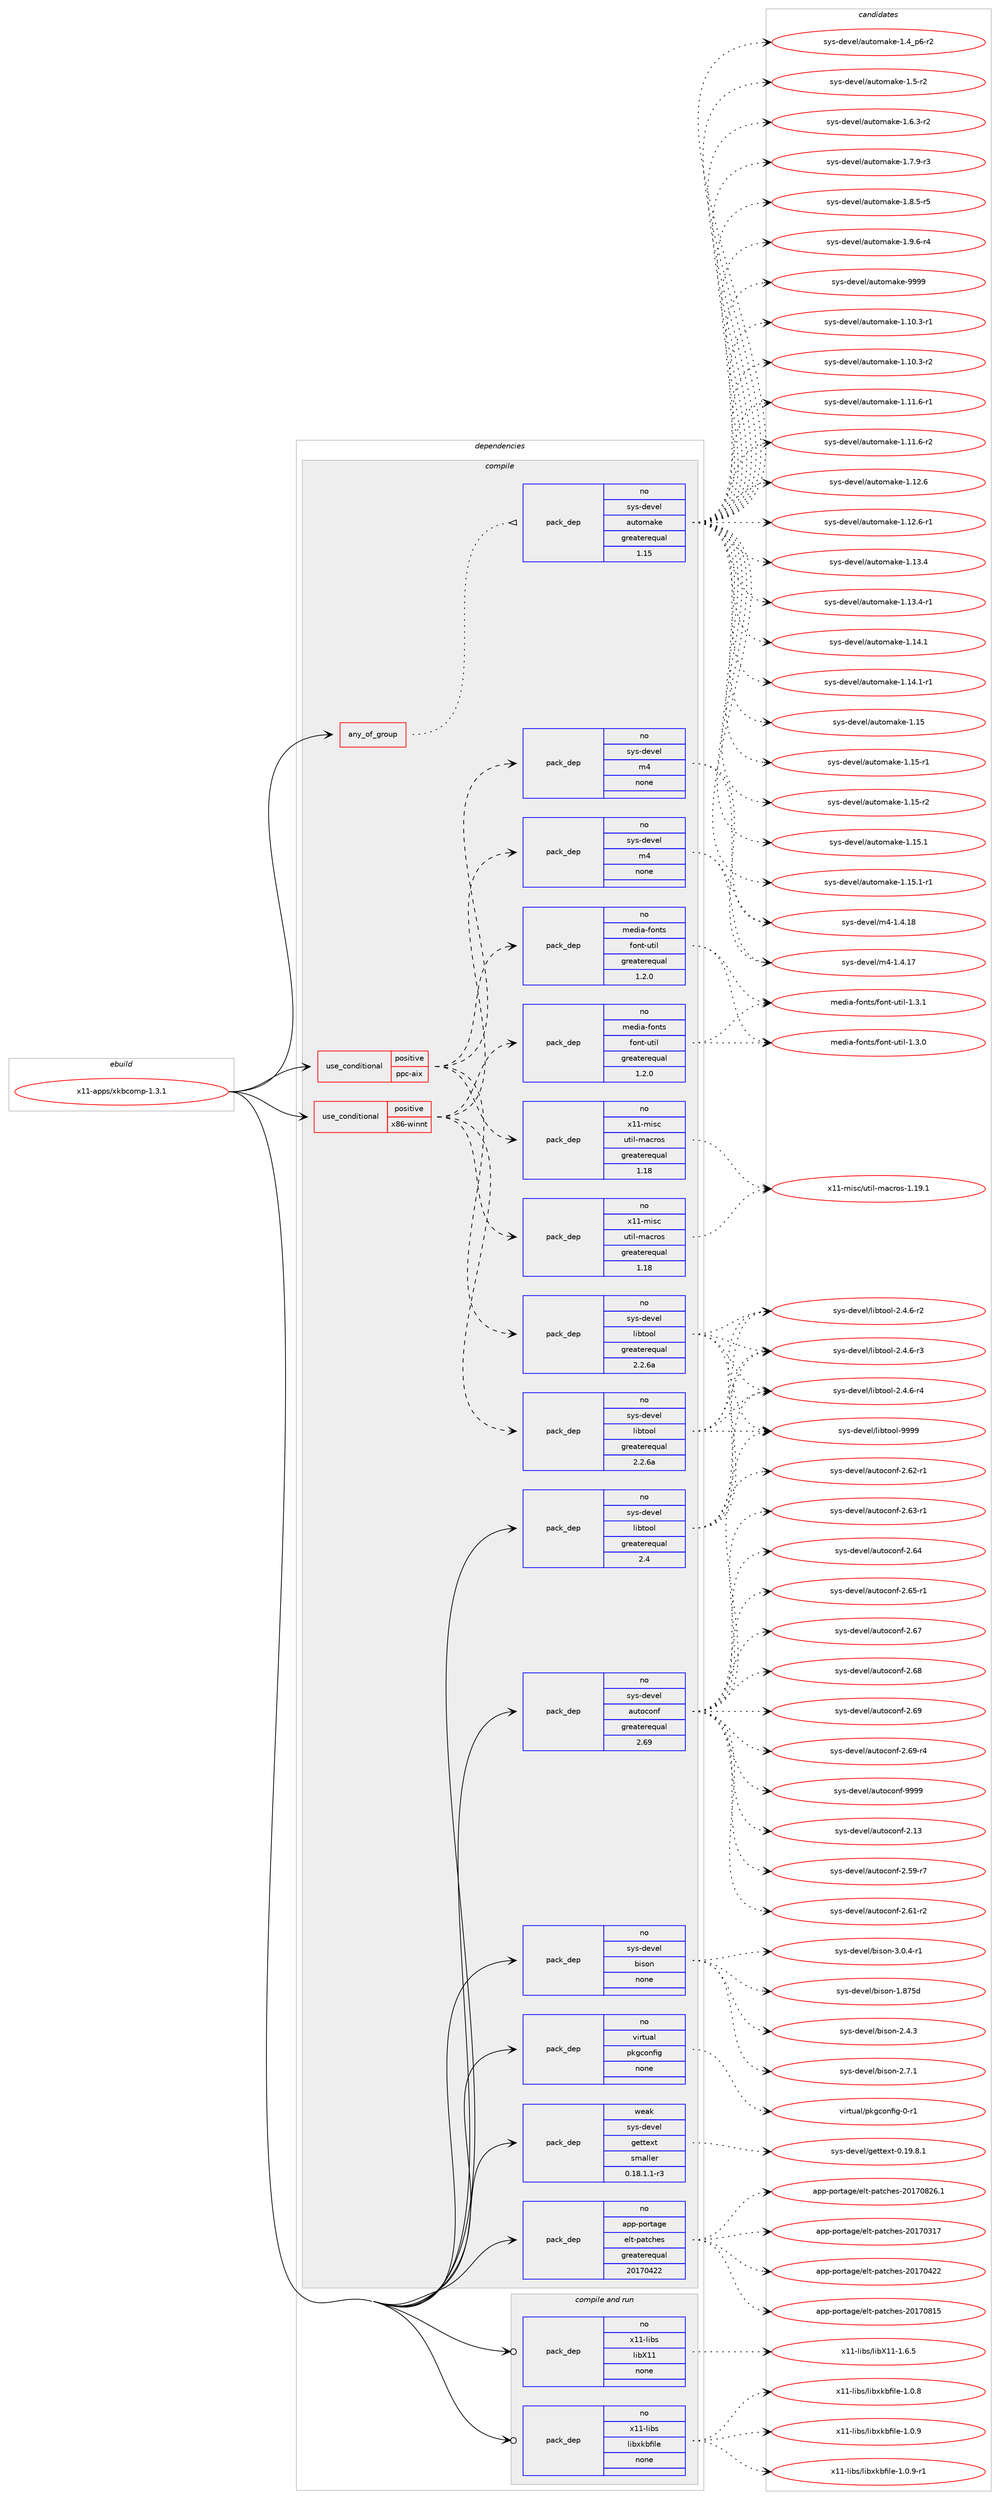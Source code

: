digraph prolog {

# *************
# Graph options
# *************

newrank=true;
concentrate=true;
compound=true;
graph [rankdir=LR,fontname=Helvetica,fontsize=10,ranksep=1.5];#, ranksep=2.5, nodesep=0.2];
edge  [arrowhead=vee];
node  [fontname=Helvetica,fontsize=10];

# **********
# The ebuild
# **********

subgraph cluster_leftcol {
color=gray;
rank=same;
label=<<i>ebuild</i>>;
id [label="x11-apps/xkbcomp-1.3.1", color=red, width=4, href="../x11-apps/xkbcomp-1.3.1.svg"];
}

# ****************
# The dependencies
# ****************

subgraph cluster_midcol {
color=gray;
label=<<i>dependencies</i>>;
subgraph cluster_compile {
fillcolor="#eeeeee";
style=filled;
label=<<i>compile</i>>;
subgraph any9067 {
dependency510445 [label=<<TABLE BORDER="0" CELLBORDER="1" CELLSPACING="0" CELLPADDING="4"><TR><TD CELLPADDING="10">any_of_group</TD></TR></TABLE>>, shape=none, color=red];subgraph pack379491 {
dependency510446 [label=<<TABLE BORDER="0" CELLBORDER="1" CELLSPACING="0" CELLPADDING="4" WIDTH="220"><TR><TD ROWSPAN="6" CELLPADDING="30">pack_dep</TD></TR><TR><TD WIDTH="110">no</TD></TR><TR><TD>sys-devel</TD></TR><TR><TD>automake</TD></TR><TR><TD>greaterequal</TD></TR><TR><TD>1.15</TD></TR></TABLE>>, shape=none, color=blue];
}
dependency510445:e -> dependency510446:w [weight=20,style="dotted",arrowhead="oinv"];
}
id:e -> dependency510445:w [weight=20,style="solid",arrowhead="vee"];
subgraph cond121548 {
dependency510447 [label=<<TABLE BORDER="0" CELLBORDER="1" CELLSPACING="0" CELLPADDING="4"><TR><TD ROWSPAN="3" CELLPADDING="10">use_conditional</TD></TR><TR><TD>positive</TD></TR><TR><TD>ppc-aix</TD></TR></TABLE>>, shape=none, color=red];
subgraph pack379492 {
dependency510448 [label=<<TABLE BORDER="0" CELLBORDER="1" CELLSPACING="0" CELLPADDING="4" WIDTH="220"><TR><TD ROWSPAN="6" CELLPADDING="30">pack_dep</TD></TR><TR><TD WIDTH="110">no</TD></TR><TR><TD>sys-devel</TD></TR><TR><TD>libtool</TD></TR><TR><TD>greaterequal</TD></TR><TR><TD>2.2.6a</TD></TR></TABLE>>, shape=none, color=blue];
}
dependency510447:e -> dependency510448:w [weight=20,style="dashed",arrowhead="vee"];
subgraph pack379493 {
dependency510449 [label=<<TABLE BORDER="0" CELLBORDER="1" CELLSPACING="0" CELLPADDING="4" WIDTH="220"><TR><TD ROWSPAN="6" CELLPADDING="30">pack_dep</TD></TR><TR><TD WIDTH="110">no</TD></TR><TR><TD>sys-devel</TD></TR><TR><TD>m4</TD></TR><TR><TD>none</TD></TR><TR><TD></TD></TR></TABLE>>, shape=none, color=blue];
}
dependency510447:e -> dependency510449:w [weight=20,style="dashed",arrowhead="vee"];
subgraph pack379494 {
dependency510450 [label=<<TABLE BORDER="0" CELLBORDER="1" CELLSPACING="0" CELLPADDING="4" WIDTH="220"><TR><TD ROWSPAN="6" CELLPADDING="30">pack_dep</TD></TR><TR><TD WIDTH="110">no</TD></TR><TR><TD>x11-misc</TD></TR><TR><TD>util-macros</TD></TR><TR><TD>greaterequal</TD></TR><TR><TD>1.18</TD></TR></TABLE>>, shape=none, color=blue];
}
dependency510447:e -> dependency510450:w [weight=20,style="dashed",arrowhead="vee"];
subgraph pack379495 {
dependency510451 [label=<<TABLE BORDER="0" CELLBORDER="1" CELLSPACING="0" CELLPADDING="4" WIDTH="220"><TR><TD ROWSPAN="6" CELLPADDING="30">pack_dep</TD></TR><TR><TD WIDTH="110">no</TD></TR><TR><TD>media-fonts</TD></TR><TR><TD>font-util</TD></TR><TR><TD>greaterequal</TD></TR><TR><TD>1.2.0</TD></TR></TABLE>>, shape=none, color=blue];
}
dependency510447:e -> dependency510451:w [weight=20,style="dashed",arrowhead="vee"];
}
id:e -> dependency510447:w [weight=20,style="solid",arrowhead="vee"];
subgraph cond121549 {
dependency510452 [label=<<TABLE BORDER="0" CELLBORDER="1" CELLSPACING="0" CELLPADDING="4"><TR><TD ROWSPAN="3" CELLPADDING="10">use_conditional</TD></TR><TR><TD>positive</TD></TR><TR><TD>x86-winnt</TD></TR></TABLE>>, shape=none, color=red];
subgraph pack379496 {
dependency510453 [label=<<TABLE BORDER="0" CELLBORDER="1" CELLSPACING="0" CELLPADDING="4" WIDTH="220"><TR><TD ROWSPAN="6" CELLPADDING="30">pack_dep</TD></TR><TR><TD WIDTH="110">no</TD></TR><TR><TD>sys-devel</TD></TR><TR><TD>libtool</TD></TR><TR><TD>greaterequal</TD></TR><TR><TD>2.2.6a</TD></TR></TABLE>>, shape=none, color=blue];
}
dependency510452:e -> dependency510453:w [weight=20,style="dashed",arrowhead="vee"];
subgraph pack379497 {
dependency510454 [label=<<TABLE BORDER="0" CELLBORDER="1" CELLSPACING="0" CELLPADDING="4" WIDTH="220"><TR><TD ROWSPAN="6" CELLPADDING="30">pack_dep</TD></TR><TR><TD WIDTH="110">no</TD></TR><TR><TD>sys-devel</TD></TR><TR><TD>m4</TD></TR><TR><TD>none</TD></TR><TR><TD></TD></TR></TABLE>>, shape=none, color=blue];
}
dependency510452:e -> dependency510454:w [weight=20,style="dashed",arrowhead="vee"];
subgraph pack379498 {
dependency510455 [label=<<TABLE BORDER="0" CELLBORDER="1" CELLSPACING="0" CELLPADDING="4" WIDTH="220"><TR><TD ROWSPAN="6" CELLPADDING="30">pack_dep</TD></TR><TR><TD WIDTH="110">no</TD></TR><TR><TD>x11-misc</TD></TR><TR><TD>util-macros</TD></TR><TR><TD>greaterequal</TD></TR><TR><TD>1.18</TD></TR></TABLE>>, shape=none, color=blue];
}
dependency510452:e -> dependency510455:w [weight=20,style="dashed",arrowhead="vee"];
subgraph pack379499 {
dependency510456 [label=<<TABLE BORDER="0" CELLBORDER="1" CELLSPACING="0" CELLPADDING="4" WIDTH="220"><TR><TD ROWSPAN="6" CELLPADDING="30">pack_dep</TD></TR><TR><TD WIDTH="110">no</TD></TR><TR><TD>media-fonts</TD></TR><TR><TD>font-util</TD></TR><TR><TD>greaterequal</TD></TR><TR><TD>1.2.0</TD></TR></TABLE>>, shape=none, color=blue];
}
dependency510452:e -> dependency510456:w [weight=20,style="dashed",arrowhead="vee"];
}
id:e -> dependency510452:w [weight=20,style="solid",arrowhead="vee"];
subgraph pack379500 {
dependency510457 [label=<<TABLE BORDER="0" CELLBORDER="1" CELLSPACING="0" CELLPADDING="4" WIDTH="220"><TR><TD ROWSPAN="6" CELLPADDING="30">pack_dep</TD></TR><TR><TD WIDTH="110">no</TD></TR><TR><TD>app-portage</TD></TR><TR><TD>elt-patches</TD></TR><TR><TD>greaterequal</TD></TR><TR><TD>20170422</TD></TR></TABLE>>, shape=none, color=blue];
}
id:e -> dependency510457:w [weight=20,style="solid",arrowhead="vee"];
subgraph pack379501 {
dependency510458 [label=<<TABLE BORDER="0" CELLBORDER="1" CELLSPACING="0" CELLPADDING="4" WIDTH="220"><TR><TD ROWSPAN="6" CELLPADDING="30">pack_dep</TD></TR><TR><TD WIDTH="110">no</TD></TR><TR><TD>sys-devel</TD></TR><TR><TD>autoconf</TD></TR><TR><TD>greaterequal</TD></TR><TR><TD>2.69</TD></TR></TABLE>>, shape=none, color=blue];
}
id:e -> dependency510458:w [weight=20,style="solid",arrowhead="vee"];
subgraph pack379502 {
dependency510459 [label=<<TABLE BORDER="0" CELLBORDER="1" CELLSPACING="0" CELLPADDING="4" WIDTH="220"><TR><TD ROWSPAN="6" CELLPADDING="30">pack_dep</TD></TR><TR><TD WIDTH="110">no</TD></TR><TR><TD>sys-devel</TD></TR><TR><TD>bison</TD></TR><TR><TD>none</TD></TR><TR><TD></TD></TR></TABLE>>, shape=none, color=blue];
}
id:e -> dependency510459:w [weight=20,style="solid",arrowhead="vee"];
subgraph pack379503 {
dependency510460 [label=<<TABLE BORDER="0" CELLBORDER="1" CELLSPACING="0" CELLPADDING="4" WIDTH="220"><TR><TD ROWSPAN="6" CELLPADDING="30">pack_dep</TD></TR><TR><TD WIDTH="110">no</TD></TR><TR><TD>sys-devel</TD></TR><TR><TD>libtool</TD></TR><TR><TD>greaterequal</TD></TR><TR><TD>2.4</TD></TR></TABLE>>, shape=none, color=blue];
}
id:e -> dependency510460:w [weight=20,style="solid",arrowhead="vee"];
subgraph pack379504 {
dependency510461 [label=<<TABLE BORDER="0" CELLBORDER="1" CELLSPACING="0" CELLPADDING="4" WIDTH="220"><TR><TD ROWSPAN="6" CELLPADDING="30">pack_dep</TD></TR><TR><TD WIDTH="110">no</TD></TR><TR><TD>virtual</TD></TR><TR><TD>pkgconfig</TD></TR><TR><TD>none</TD></TR><TR><TD></TD></TR></TABLE>>, shape=none, color=blue];
}
id:e -> dependency510461:w [weight=20,style="solid",arrowhead="vee"];
subgraph pack379505 {
dependency510462 [label=<<TABLE BORDER="0" CELLBORDER="1" CELLSPACING="0" CELLPADDING="4" WIDTH="220"><TR><TD ROWSPAN="6" CELLPADDING="30">pack_dep</TD></TR><TR><TD WIDTH="110">weak</TD></TR><TR><TD>sys-devel</TD></TR><TR><TD>gettext</TD></TR><TR><TD>smaller</TD></TR><TR><TD>0.18.1.1-r3</TD></TR></TABLE>>, shape=none, color=blue];
}
id:e -> dependency510462:w [weight=20,style="solid",arrowhead="vee"];
}
subgraph cluster_compileandrun {
fillcolor="#eeeeee";
style=filled;
label=<<i>compile and run</i>>;
subgraph pack379506 {
dependency510463 [label=<<TABLE BORDER="0" CELLBORDER="1" CELLSPACING="0" CELLPADDING="4" WIDTH="220"><TR><TD ROWSPAN="6" CELLPADDING="30">pack_dep</TD></TR><TR><TD WIDTH="110">no</TD></TR><TR><TD>x11-libs</TD></TR><TR><TD>libX11</TD></TR><TR><TD>none</TD></TR><TR><TD></TD></TR></TABLE>>, shape=none, color=blue];
}
id:e -> dependency510463:w [weight=20,style="solid",arrowhead="odotvee"];
subgraph pack379507 {
dependency510464 [label=<<TABLE BORDER="0" CELLBORDER="1" CELLSPACING="0" CELLPADDING="4" WIDTH="220"><TR><TD ROWSPAN="6" CELLPADDING="30">pack_dep</TD></TR><TR><TD WIDTH="110">no</TD></TR><TR><TD>x11-libs</TD></TR><TR><TD>libxkbfile</TD></TR><TR><TD>none</TD></TR><TR><TD></TD></TR></TABLE>>, shape=none, color=blue];
}
id:e -> dependency510464:w [weight=20,style="solid",arrowhead="odotvee"];
}
subgraph cluster_run {
fillcolor="#eeeeee";
style=filled;
label=<<i>run</i>>;
}
}

# **************
# The candidates
# **************

subgraph cluster_choices {
rank=same;
color=gray;
label=<<i>candidates</i>>;

subgraph choice379491 {
color=black;
nodesep=1;
choice11512111545100101118101108479711711611110997107101454946494846514511449 [label="sys-devel/automake-1.10.3-r1", color=red, width=4,href="../sys-devel/automake-1.10.3-r1.svg"];
choice11512111545100101118101108479711711611110997107101454946494846514511450 [label="sys-devel/automake-1.10.3-r2", color=red, width=4,href="../sys-devel/automake-1.10.3-r2.svg"];
choice11512111545100101118101108479711711611110997107101454946494946544511449 [label="sys-devel/automake-1.11.6-r1", color=red, width=4,href="../sys-devel/automake-1.11.6-r1.svg"];
choice11512111545100101118101108479711711611110997107101454946494946544511450 [label="sys-devel/automake-1.11.6-r2", color=red, width=4,href="../sys-devel/automake-1.11.6-r2.svg"];
choice1151211154510010111810110847971171161111099710710145494649504654 [label="sys-devel/automake-1.12.6", color=red, width=4,href="../sys-devel/automake-1.12.6.svg"];
choice11512111545100101118101108479711711611110997107101454946495046544511449 [label="sys-devel/automake-1.12.6-r1", color=red, width=4,href="../sys-devel/automake-1.12.6-r1.svg"];
choice1151211154510010111810110847971171161111099710710145494649514652 [label="sys-devel/automake-1.13.4", color=red, width=4,href="../sys-devel/automake-1.13.4.svg"];
choice11512111545100101118101108479711711611110997107101454946495146524511449 [label="sys-devel/automake-1.13.4-r1", color=red, width=4,href="../sys-devel/automake-1.13.4-r1.svg"];
choice1151211154510010111810110847971171161111099710710145494649524649 [label="sys-devel/automake-1.14.1", color=red, width=4,href="../sys-devel/automake-1.14.1.svg"];
choice11512111545100101118101108479711711611110997107101454946495246494511449 [label="sys-devel/automake-1.14.1-r1", color=red, width=4,href="../sys-devel/automake-1.14.1-r1.svg"];
choice115121115451001011181011084797117116111109971071014549464953 [label="sys-devel/automake-1.15", color=red, width=4,href="../sys-devel/automake-1.15.svg"];
choice1151211154510010111810110847971171161111099710710145494649534511449 [label="sys-devel/automake-1.15-r1", color=red, width=4,href="../sys-devel/automake-1.15-r1.svg"];
choice1151211154510010111810110847971171161111099710710145494649534511450 [label="sys-devel/automake-1.15-r2", color=red, width=4,href="../sys-devel/automake-1.15-r2.svg"];
choice1151211154510010111810110847971171161111099710710145494649534649 [label="sys-devel/automake-1.15.1", color=red, width=4,href="../sys-devel/automake-1.15.1.svg"];
choice11512111545100101118101108479711711611110997107101454946495346494511449 [label="sys-devel/automake-1.15.1-r1", color=red, width=4,href="../sys-devel/automake-1.15.1-r1.svg"];
choice115121115451001011181011084797117116111109971071014549465295112544511450 [label="sys-devel/automake-1.4_p6-r2", color=red, width=4,href="../sys-devel/automake-1.4_p6-r2.svg"];
choice11512111545100101118101108479711711611110997107101454946534511450 [label="sys-devel/automake-1.5-r2", color=red, width=4,href="../sys-devel/automake-1.5-r2.svg"];
choice115121115451001011181011084797117116111109971071014549465446514511450 [label="sys-devel/automake-1.6.3-r2", color=red, width=4,href="../sys-devel/automake-1.6.3-r2.svg"];
choice115121115451001011181011084797117116111109971071014549465546574511451 [label="sys-devel/automake-1.7.9-r3", color=red, width=4,href="../sys-devel/automake-1.7.9-r3.svg"];
choice115121115451001011181011084797117116111109971071014549465646534511453 [label="sys-devel/automake-1.8.5-r5", color=red, width=4,href="../sys-devel/automake-1.8.5-r5.svg"];
choice115121115451001011181011084797117116111109971071014549465746544511452 [label="sys-devel/automake-1.9.6-r4", color=red, width=4,href="../sys-devel/automake-1.9.6-r4.svg"];
choice115121115451001011181011084797117116111109971071014557575757 [label="sys-devel/automake-9999", color=red, width=4,href="../sys-devel/automake-9999.svg"];
dependency510446:e -> choice11512111545100101118101108479711711611110997107101454946494846514511449:w [style=dotted,weight="100"];
dependency510446:e -> choice11512111545100101118101108479711711611110997107101454946494846514511450:w [style=dotted,weight="100"];
dependency510446:e -> choice11512111545100101118101108479711711611110997107101454946494946544511449:w [style=dotted,weight="100"];
dependency510446:e -> choice11512111545100101118101108479711711611110997107101454946494946544511450:w [style=dotted,weight="100"];
dependency510446:e -> choice1151211154510010111810110847971171161111099710710145494649504654:w [style=dotted,weight="100"];
dependency510446:e -> choice11512111545100101118101108479711711611110997107101454946495046544511449:w [style=dotted,weight="100"];
dependency510446:e -> choice1151211154510010111810110847971171161111099710710145494649514652:w [style=dotted,weight="100"];
dependency510446:e -> choice11512111545100101118101108479711711611110997107101454946495146524511449:w [style=dotted,weight="100"];
dependency510446:e -> choice1151211154510010111810110847971171161111099710710145494649524649:w [style=dotted,weight="100"];
dependency510446:e -> choice11512111545100101118101108479711711611110997107101454946495246494511449:w [style=dotted,weight="100"];
dependency510446:e -> choice115121115451001011181011084797117116111109971071014549464953:w [style=dotted,weight="100"];
dependency510446:e -> choice1151211154510010111810110847971171161111099710710145494649534511449:w [style=dotted,weight="100"];
dependency510446:e -> choice1151211154510010111810110847971171161111099710710145494649534511450:w [style=dotted,weight="100"];
dependency510446:e -> choice1151211154510010111810110847971171161111099710710145494649534649:w [style=dotted,weight="100"];
dependency510446:e -> choice11512111545100101118101108479711711611110997107101454946495346494511449:w [style=dotted,weight="100"];
dependency510446:e -> choice115121115451001011181011084797117116111109971071014549465295112544511450:w [style=dotted,weight="100"];
dependency510446:e -> choice11512111545100101118101108479711711611110997107101454946534511450:w [style=dotted,weight="100"];
dependency510446:e -> choice115121115451001011181011084797117116111109971071014549465446514511450:w [style=dotted,weight="100"];
dependency510446:e -> choice115121115451001011181011084797117116111109971071014549465546574511451:w [style=dotted,weight="100"];
dependency510446:e -> choice115121115451001011181011084797117116111109971071014549465646534511453:w [style=dotted,weight="100"];
dependency510446:e -> choice115121115451001011181011084797117116111109971071014549465746544511452:w [style=dotted,weight="100"];
dependency510446:e -> choice115121115451001011181011084797117116111109971071014557575757:w [style=dotted,weight="100"];
}
subgraph choice379492 {
color=black;
nodesep=1;
choice1151211154510010111810110847108105981161111111084550465246544511450 [label="sys-devel/libtool-2.4.6-r2", color=red, width=4,href="../sys-devel/libtool-2.4.6-r2.svg"];
choice1151211154510010111810110847108105981161111111084550465246544511451 [label="sys-devel/libtool-2.4.6-r3", color=red, width=4,href="../sys-devel/libtool-2.4.6-r3.svg"];
choice1151211154510010111810110847108105981161111111084550465246544511452 [label="sys-devel/libtool-2.4.6-r4", color=red, width=4,href="../sys-devel/libtool-2.4.6-r4.svg"];
choice1151211154510010111810110847108105981161111111084557575757 [label="sys-devel/libtool-9999", color=red, width=4,href="../sys-devel/libtool-9999.svg"];
dependency510448:e -> choice1151211154510010111810110847108105981161111111084550465246544511450:w [style=dotted,weight="100"];
dependency510448:e -> choice1151211154510010111810110847108105981161111111084550465246544511451:w [style=dotted,weight="100"];
dependency510448:e -> choice1151211154510010111810110847108105981161111111084550465246544511452:w [style=dotted,weight="100"];
dependency510448:e -> choice1151211154510010111810110847108105981161111111084557575757:w [style=dotted,weight="100"];
}
subgraph choice379493 {
color=black;
nodesep=1;
choice11512111545100101118101108471095245494652464955 [label="sys-devel/m4-1.4.17", color=red, width=4,href="../sys-devel/m4-1.4.17.svg"];
choice11512111545100101118101108471095245494652464956 [label="sys-devel/m4-1.4.18", color=red, width=4,href="../sys-devel/m4-1.4.18.svg"];
dependency510449:e -> choice11512111545100101118101108471095245494652464955:w [style=dotted,weight="100"];
dependency510449:e -> choice11512111545100101118101108471095245494652464956:w [style=dotted,weight="100"];
}
subgraph choice379494 {
color=black;
nodesep=1;
choice120494945109105115994711711610510845109979911411111545494649574649 [label="x11-misc/util-macros-1.19.1", color=red, width=4,href="../x11-misc/util-macros-1.19.1.svg"];
dependency510450:e -> choice120494945109105115994711711610510845109979911411111545494649574649:w [style=dotted,weight="100"];
}
subgraph choice379495 {
color=black;
nodesep=1;
choice10910110010597451021111101161154710211111011645117116105108454946514648 [label="media-fonts/font-util-1.3.0", color=red, width=4,href="../media-fonts/font-util-1.3.0.svg"];
choice10910110010597451021111101161154710211111011645117116105108454946514649 [label="media-fonts/font-util-1.3.1", color=red, width=4,href="../media-fonts/font-util-1.3.1.svg"];
dependency510451:e -> choice10910110010597451021111101161154710211111011645117116105108454946514648:w [style=dotted,weight="100"];
dependency510451:e -> choice10910110010597451021111101161154710211111011645117116105108454946514649:w [style=dotted,weight="100"];
}
subgraph choice379496 {
color=black;
nodesep=1;
choice1151211154510010111810110847108105981161111111084550465246544511450 [label="sys-devel/libtool-2.4.6-r2", color=red, width=4,href="../sys-devel/libtool-2.4.6-r2.svg"];
choice1151211154510010111810110847108105981161111111084550465246544511451 [label="sys-devel/libtool-2.4.6-r3", color=red, width=4,href="../sys-devel/libtool-2.4.6-r3.svg"];
choice1151211154510010111810110847108105981161111111084550465246544511452 [label="sys-devel/libtool-2.4.6-r4", color=red, width=4,href="../sys-devel/libtool-2.4.6-r4.svg"];
choice1151211154510010111810110847108105981161111111084557575757 [label="sys-devel/libtool-9999", color=red, width=4,href="../sys-devel/libtool-9999.svg"];
dependency510453:e -> choice1151211154510010111810110847108105981161111111084550465246544511450:w [style=dotted,weight="100"];
dependency510453:e -> choice1151211154510010111810110847108105981161111111084550465246544511451:w [style=dotted,weight="100"];
dependency510453:e -> choice1151211154510010111810110847108105981161111111084550465246544511452:w [style=dotted,weight="100"];
dependency510453:e -> choice1151211154510010111810110847108105981161111111084557575757:w [style=dotted,weight="100"];
}
subgraph choice379497 {
color=black;
nodesep=1;
choice11512111545100101118101108471095245494652464955 [label="sys-devel/m4-1.4.17", color=red, width=4,href="../sys-devel/m4-1.4.17.svg"];
choice11512111545100101118101108471095245494652464956 [label="sys-devel/m4-1.4.18", color=red, width=4,href="../sys-devel/m4-1.4.18.svg"];
dependency510454:e -> choice11512111545100101118101108471095245494652464955:w [style=dotted,weight="100"];
dependency510454:e -> choice11512111545100101118101108471095245494652464956:w [style=dotted,weight="100"];
}
subgraph choice379498 {
color=black;
nodesep=1;
choice120494945109105115994711711610510845109979911411111545494649574649 [label="x11-misc/util-macros-1.19.1", color=red, width=4,href="../x11-misc/util-macros-1.19.1.svg"];
dependency510455:e -> choice120494945109105115994711711610510845109979911411111545494649574649:w [style=dotted,weight="100"];
}
subgraph choice379499 {
color=black;
nodesep=1;
choice10910110010597451021111101161154710211111011645117116105108454946514648 [label="media-fonts/font-util-1.3.0", color=red, width=4,href="../media-fonts/font-util-1.3.0.svg"];
choice10910110010597451021111101161154710211111011645117116105108454946514649 [label="media-fonts/font-util-1.3.1", color=red, width=4,href="../media-fonts/font-util-1.3.1.svg"];
dependency510456:e -> choice10910110010597451021111101161154710211111011645117116105108454946514648:w [style=dotted,weight="100"];
dependency510456:e -> choice10910110010597451021111101161154710211111011645117116105108454946514649:w [style=dotted,weight="100"];
}
subgraph choice379500 {
color=black;
nodesep=1;
choice97112112451121111141169710310147101108116451129711699104101115455048495548514955 [label="app-portage/elt-patches-20170317", color=red, width=4,href="../app-portage/elt-patches-20170317.svg"];
choice97112112451121111141169710310147101108116451129711699104101115455048495548525050 [label="app-portage/elt-patches-20170422", color=red, width=4,href="../app-portage/elt-patches-20170422.svg"];
choice97112112451121111141169710310147101108116451129711699104101115455048495548564953 [label="app-portage/elt-patches-20170815", color=red, width=4,href="../app-portage/elt-patches-20170815.svg"];
choice971121124511211111411697103101471011081164511297116991041011154550484955485650544649 [label="app-portage/elt-patches-20170826.1", color=red, width=4,href="../app-portage/elt-patches-20170826.1.svg"];
dependency510457:e -> choice97112112451121111141169710310147101108116451129711699104101115455048495548514955:w [style=dotted,weight="100"];
dependency510457:e -> choice97112112451121111141169710310147101108116451129711699104101115455048495548525050:w [style=dotted,weight="100"];
dependency510457:e -> choice97112112451121111141169710310147101108116451129711699104101115455048495548564953:w [style=dotted,weight="100"];
dependency510457:e -> choice971121124511211111411697103101471011081164511297116991041011154550484955485650544649:w [style=dotted,weight="100"];
}
subgraph choice379501 {
color=black;
nodesep=1;
choice115121115451001011181011084797117116111991111101024550464951 [label="sys-devel/autoconf-2.13", color=red, width=4,href="../sys-devel/autoconf-2.13.svg"];
choice1151211154510010111810110847971171161119911111010245504653574511455 [label="sys-devel/autoconf-2.59-r7", color=red, width=4,href="../sys-devel/autoconf-2.59-r7.svg"];
choice1151211154510010111810110847971171161119911111010245504654494511450 [label="sys-devel/autoconf-2.61-r2", color=red, width=4,href="../sys-devel/autoconf-2.61-r2.svg"];
choice1151211154510010111810110847971171161119911111010245504654504511449 [label="sys-devel/autoconf-2.62-r1", color=red, width=4,href="../sys-devel/autoconf-2.62-r1.svg"];
choice1151211154510010111810110847971171161119911111010245504654514511449 [label="sys-devel/autoconf-2.63-r1", color=red, width=4,href="../sys-devel/autoconf-2.63-r1.svg"];
choice115121115451001011181011084797117116111991111101024550465452 [label="sys-devel/autoconf-2.64", color=red, width=4,href="../sys-devel/autoconf-2.64.svg"];
choice1151211154510010111810110847971171161119911111010245504654534511449 [label="sys-devel/autoconf-2.65-r1", color=red, width=4,href="../sys-devel/autoconf-2.65-r1.svg"];
choice115121115451001011181011084797117116111991111101024550465455 [label="sys-devel/autoconf-2.67", color=red, width=4,href="../sys-devel/autoconf-2.67.svg"];
choice115121115451001011181011084797117116111991111101024550465456 [label="sys-devel/autoconf-2.68", color=red, width=4,href="../sys-devel/autoconf-2.68.svg"];
choice115121115451001011181011084797117116111991111101024550465457 [label="sys-devel/autoconf-2.69", color=red, width=4,href="../sys-devel/autoconf-2.69.svg"];
choice1151211154510010111810110847971171161119911111010245504654574511452 [label="sys-devel/autoconf-2.69-r4", color=red, width=4,href="../sys-devel/autoconf-2.69-r4.svg"];
choice115121115451001011181011084797117116111991111101024557575757 [label="sys-devel/autoconf-9999", color=red, width=4,href="../sys-devel/autoconf-9999.svg"];
dependency510458:e -> choice115121115451001011181011084797117116111991111101024550464951:w [style=dotted,weight="100"];
dependency510458:e -> choice1151211154510010111810110847971171161119911111010245504653574511455:w [style=dotted,weight="100"];
dependency510458:e -> choice1151211154510010111810110847971171161119911111010245504654494511450:w [style=dotted,weight="100"];
dependency510458:e -> choice1151211154510010111810110847971171161119911111010245504654504511449:w [style=dotted,weight="100"];
dependency510458:e -> choice1151211154510010111810110847971171161119911111010245504654514511449:w [style=dotted,weight="100"];
dependency510458:e -> choice115121115451001011181011084797117116111991111101024550465452:w [style=dotted,weight="100"];
dependency510458:e -> choice1151211154510010111810110847971171161119911111010245504654534511449:w [style=dotted,weight="100"];
dependency510458:e -> choice115121115451001011181011084797117116111991111101024550465455:w [style=dotted,weight="100"];
dependency510458:e -> choice115121115451001011181011084797117116111991111101024550465456:w [style=dotted,weight="100"];
dependency510458:e -> choice115121115451001011181011084797117116111991111101024550465457:w [style=dotted,weight="100"];
dependency510458:e -> choice1151211154510010111810110847971171161119911111010245504654574511452:w [style=dotted,weight="100"];
dependency510458:e -> choice115121115451001011181011084797117116111991111101024557575757:w [style=dotted,weight="100"];
}
subgraph choice379502 {
color=black;
nodesep=1;
choice115121115451001011181011084798105115111110454946565553100 [label="sys-devel/bison-1.875d", color=red, width=4,href="../sys-devel/bison-1.875d.svg"];
choice115121115451001011181011084798105115111110455046524651 [label="sys-devel/bison-2.4.3", color=red, width=4,href="../sys-devel/bison-2.4.3.svg"];
choice115121115451001011181011084798105115111110455046554649 [label="sys-devel/bison-2.7.1", color=red, width=4,href="../sys-devel/bison-2.7.1.svg"];
choice1151211154510010111810110847981051151111104551464846524511449 [label="sys-devel/bison-3.0.4-r1", color=red, width=4,href="../sys-devel/bison-3.0.4-r1.svg"];
dependency510459:e -> choice115121115451001011181011084798105115111110454946565553100:w [style=dotted,weight="100"];
dependency510459:e -> choice115121115451001011181011084798105115111110455046524651:w [style=dotted,weight="100"];
dependency510459:e -> choice115121115451001011181011084798105115111110455046554649:w [style=dotted,weight="100"];
dependency510459:e -> choice1151211154510010111810110847981051151111104551464846524511449:w [style=dotted,weight="100"];
}
subgraph choice379503 {
color=black;
nodesep=1;
choice1151211154510010111810110847108105981161111111084550465246544511450 [label="sys-devel/libtool-2.4.6-r2", color=red, width=4,href="../sys-devel/libtool-2.4.6-r2.svg"];
choice1151211154510010111810110847108105981161111111084550465246544511451 [label="sys-devel/libtool-2.4.6-r3", color=red, width=4,href="../sys-devel/libtool-2.4.6-r3.svg"];
choice1151211154510010111810110847108105981161111111084550465246544511452 [label="sys-devel/libtool-2.4.6-r4", color=red, width=4,href="../sys-devel/libtool-2.4.6-r4.svg"];
choice1151211154510010111810110847108105981161111111084557575757 [label="sys-devel/libtool-9999", color=red, width=4,href="../sys-devel/libtool-9999.svg"];
dependency510460:e -> choice1151211154510010111810110847108105981161111111084550465246544511450:w [style=dotted,weight="100"];
dependency510460:e -> choice1151211154510010111810110847108105981161111111084550465246544511451:w [style=dotted,weight="100"];
dependency510460:e -> choice1151211154510010111810110847108105981161111111084550465246544511452:w [style=dotted,weight="100"];
dependency510460:e -> choice1151211154510010111810110847108105981161111111084557575757:w [style=dotted,weight="100"];
}
subgraph choice379504 {
color=black;
nodesep=1;
choice11810511411611797108471121071039911111010210510345484511449 [label="virtual/pkgconfig-0-r1", color=red, width=4,href="../virtual/pkgconfig-0-r1.svg"];
dependency510461:e -> choice11810511411611797108471121071039911111010210510345484511449:w [style=dotted,weight="100"];
}
subgraph choice379505 {
color=black;
nodesep=1;
choice1151211154510010111810110847103101116116101120116454846495746564649 [label="sys-devel/gettext-0.19.8.1", color=red, width=4,href="../sys-devel/gettext-0.19.8.1.svg"];
dependency510462:e -> choice1151211154510010111810110847103101116116101120116454846495746564649:w [style=dotted,weight="100"];
}
subgraph choice379506 {
color=black;
nodesep=1;
choice120494945108105981154710810598884949454946544653 [label="x11-libs/libX11-1.6.5", color=red, width=4,href="../x11-libs/libX11-1.6.5.svg"];
dependency510463:e -> choice120494945108105981154710810598884949454946544653:w [style=dotted,weight="100"];
}
subgraph choice379507 {
color=black;
nodesep=1;
choice12049494510810598115471081059812010798102105108101454946484656 [label="x11-libs/libxkbfile-1.0.8", color=red, width=4,href="../x11-libs/libxkbfile-1.0.8.svg"];
choice12049494510810598115471081059812010798102105108101454946484657 [label="x11-libs/libxkbfile-1.0.9", color=red, width=4,href="../x11-libs/libxkbfile-1.0.9.svg"];
choice120494945108105981154710810598120107981021051081014549464846574511449 [label="x11-libs/libxkbfile-1.0.9-r1", color=red, width=4,href="../x11-libs/libxkbfile-1.0.9-r1.svg"];
dependency510464:e -> choice12049494510810598115471081059812010798102105108101454946484656:w [style=dotted,weight="100"];
dependency510464:e -> choice12049494510810598115471081059812010798102105108101454946484657:w [style=dotted,weight="100"];
dependency510464:e -> choice120494945108105981154710810598120107981021051081014549464846574511449:w [style=dotted,weight="100"];
}
}

}
